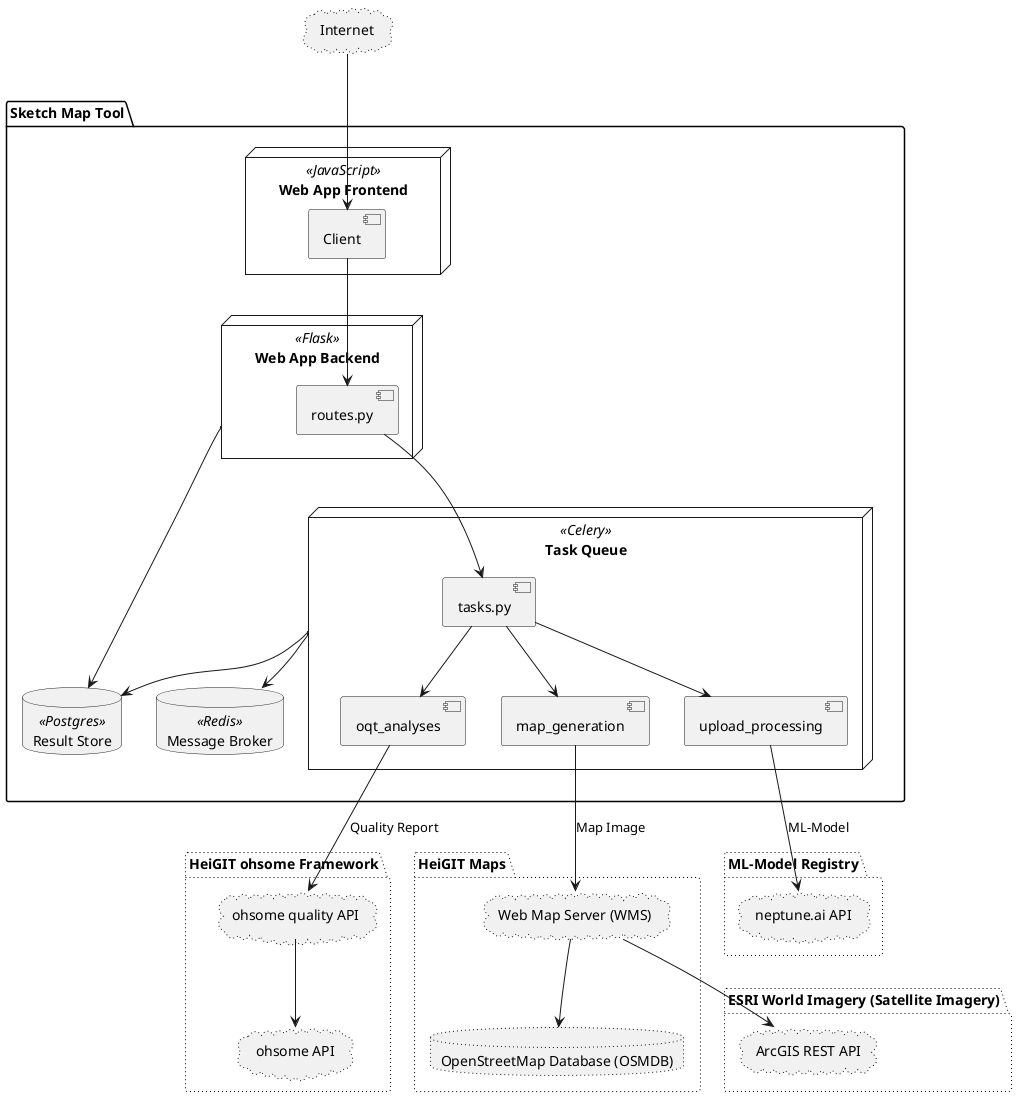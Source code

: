 @startuml
package "Sketch Map Tool" {
  node webclient as "Web App Frontend" <<JavaScript>> {
      component client as "Client"
    }

    node flask as "Web App Backend" <<Flask>> {
        component routes.py
    }

    node celery as "Task Queue" <<Celery>>{
        component tasks.py
        component oqt_analyses
        component map_generation
        component upload_processing
        tasks.py --> oqt_analyses
        tasks.py --> map_generation
        tasks.py --> upload_processing
    }

    database postgres as "Result Store" <<Postgres>>
    database redis as "Message Broker" <<Redis>>

    routes.py --> tasks.py
    flask -> postgres
    celery --> redis
    celery --> postgres
    client --> routes.py
}

cloud internet as "Internet" #line.dotted

package "HeiGIT Maps" #line.dotted {
    cloud wms as "Web Map Server (WMS)" #line.dotted
    database osmdb as "OpenStreetMap Database (OSMDB)" #line.dotted

}

package "HeiGIT ohsome Framework" #line.dotted {
    cloud oqt as "ohsome quality API" #line.dotted
    cloud ohsome as "ohsome API" #line.dotted
}

package "ML-Model Registry" #line.dotted {
    cloud neptune as "neptune.ai API" #line.dotted
}

package "ESRI World Imagery (Satellite Imagery)" #line.dotted {
    cloud arcgis as "ArcGIS REST API" #line.dotted
}

internet --> client

map_generation --> wms : Map Image
wms --> osmdb
wms --> arcgis

oqt_analyses --> oqt : Quality Report
oqt --> ohsome

upload_processing --> neptune : ML-Model
@enduml
